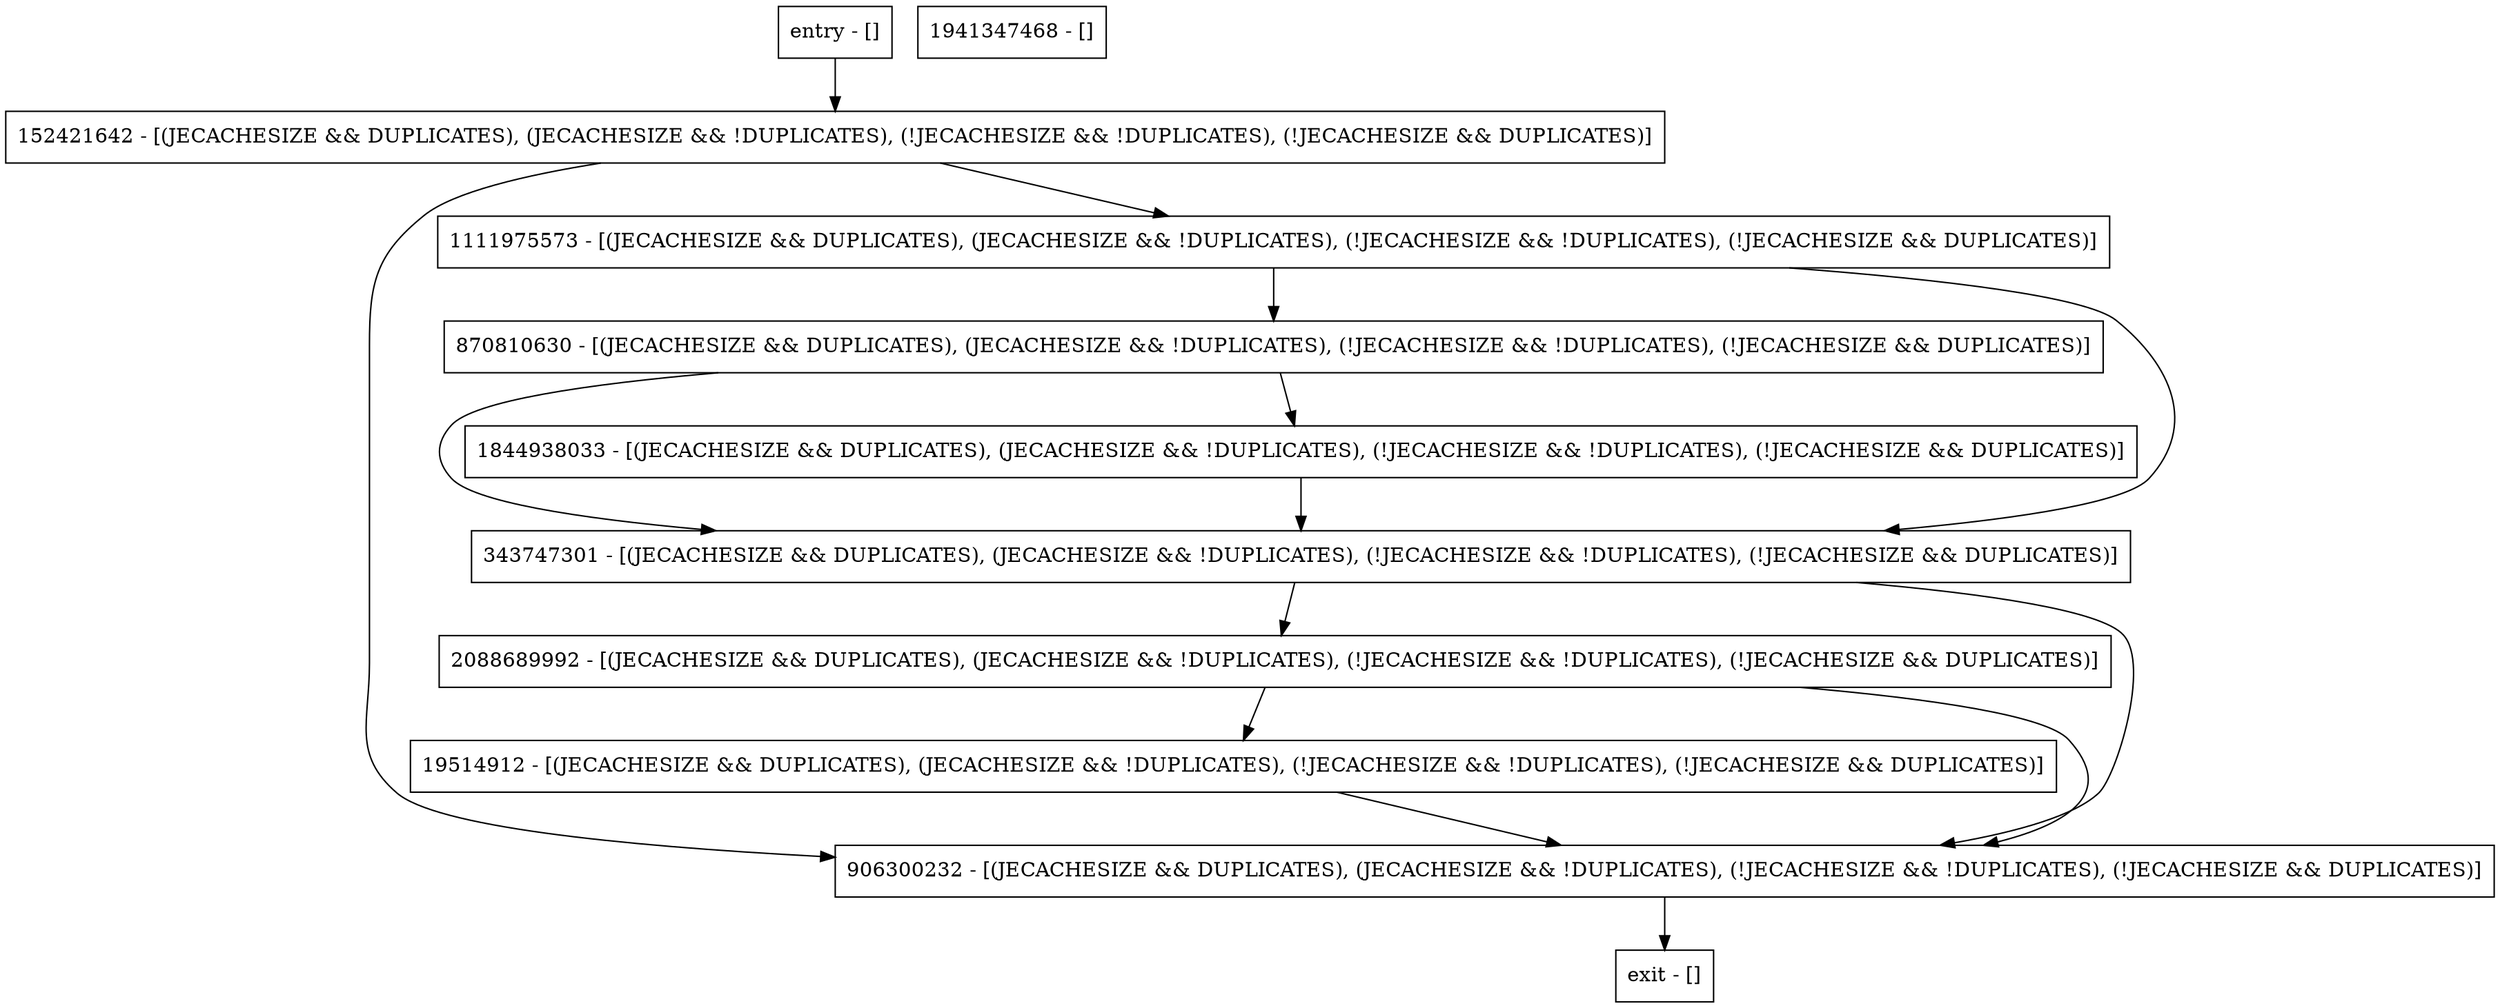 digraph handleClosed {
node [shape=record];
entry [label="entry - []"];
exit [label="exit - []"];
870810630 [label="870810630 - [(JECACHESIZE && DUPLICATES), (JECACHESIZE && !DUPLICATES), (!JECACHESIZE && !DUPLICATES), (!JECACHESIZE && DUPLICATES)]"];
343747301 [label="343747301 - [(JECACHESIZE && DUPLICATES), (JECACHESIZE && !DUPLICATES), (!JECACHESIZE && !DUPLICATES), (!JECACHESIZE && DUPLICATES)]"];
1941347468 [label="1941347468 - []"];
19514912 [label="19514912 - [(JECACHESIZE && DUPLICATES), (JECACHESIZE && !DUPLICATES), (!JECACHESIZE && !DUPLICATES), (!JECACHESIZE && DUPLICATES)]"];
2088689992 [label="2088689992 - [(JECACHESIZE && DUPLICATES), (JECACHESIZE && !DUPLICATES), (!JECACHESIZE && !DUPLICATES), (!JECACHESIZE && DUPLICATES)]"];
906300232 [label="906300232 - [(JECACHESIZE && DUPLICATES), (JECACHESIZE && !DUPLICATES), (!JECACHESIZE && !DUPLICATES), (!JECACHESIZE && DUPLICATES)]"];
1844938033 [label="1844938033 - [(JECACHESIZE && DUPLICATES), (JECACHESIZE && !DUPLICATES), (!JECACHESIZE && !DUPLICATES), (!JECACHESIZE && DUPLICATES)]"];
152421642 [label="152421642 - [(JECACHESIZE && DUPLICATES), (JECACHESIZE && !DUPLICATES), (!JECACHESIZE && !DUPLICATES), (!JECACHESIZE && DUPLICATES)]"];
1111975573 [label="1111975573 - [(JECACHESIZE && DUPLICATES), (JECACHESIZE && !DUPLICATES), (!JECACHESIZE && !DUPLICATES), (!JECACHESIZE && DUPLICATES)]"];
entry;
exit;
entry -> 152421642;
870810630 -> 343747301;
870810630 -> 1844938033;
343747301 -> 2088689992;
343747301 -> 906300232;
19514912 -> 906300232;
2088689992 -> 19514912;
2088689992 -> 906300232;
906300232 -> exit;
1844938033 -> 343747301;
152421642 -> 906300232;
152421642 -> 1111975573;
1111975573 -> 870810630;
1111975573 -> 343747301;
}
